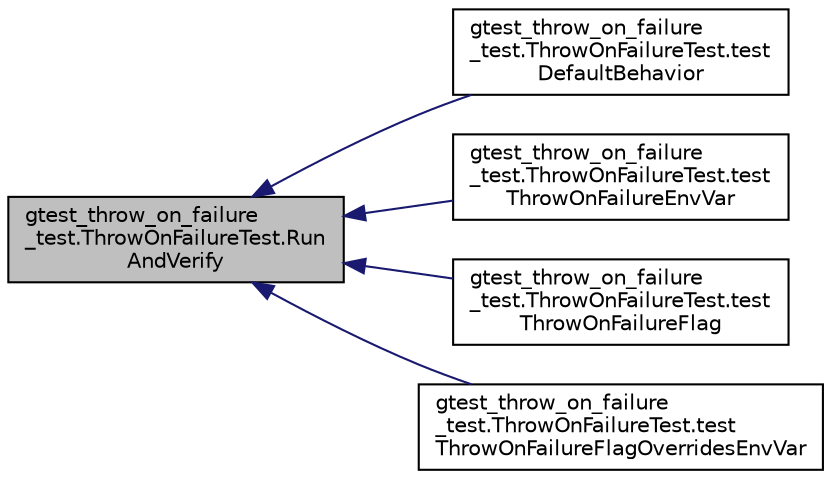 digraph "gtest_throw_on_failure_test.ThrowOnFailureTest.RunAndVerify"
{
  edge [fontname="Helvetica",fontsize="10",labelfontname="Helvetica",labelfontsize="10"];
  node [fontname="Helvetica",fontsize="10",shape=record];
  rankdir="LR";
  Node3 [label="gtest_throw_on_failure\l_test.ThrowOnFailureTest.Run\lAndVerify",height=0.2,width=0.4,color="black", fillcolor="grey75", style="filled", fontcolor="black"];
  Node3 -> Node4 [dir="back",color="midnightblue",fontsize="10",style="solid",fontname="Helvetica"];
  Node4 [label="gtest_throw_on_failure\l_test.ThrowOnFailureTest.test\lDefaultBehavior",height=0.2,width=0.4,color="black", fillcolor="white", style="filled",URL="$d7/d79/classgtest__throw__on__failure__test_1_1_throw_on_failure_test.html#a596d5e2dbeb51751a6fb6d3852fdd54a"];
  Node3 -> Node5 [dir="back",color="midnightblue",fontsize="10",style="solid",fontname="Helvetica"];
  Node5 [label="gtest_throw_on_failure\l_test.ThrowOnFailureTest.test\lThrowOnFailureEnvVar",height=0.2,width=0.4,color="black", fillcolor="white", style="filled",URL="$d7/d79/classgtest__throw__on__failure__test_1_1_throw_on_failure_test.html#af1cecdf19bf8ff7261e9f832c4d1b3ad"];
  Node3 -> Node6 [dir="back",color="midnightblue",fontsize="10",style="solid",fontname="Helvetica"];
  Node6 [label="gtest_throw_on_failure\l_test.ThrowOnFailureTest.test\lThrowOnFailureFlag",height=0.2,width=0.4,color="black", fillcolor="white", style="filled",URL="$d7/d79/classgtest__throw__on__failure__test_1_1_throw_on_failure_test.html#ae1383974161c2d1dc8b5e74ebc12db38"];
  Node3 -> Node7 [dir="back",color="midnightblue",fontsize="10",style="solid",fontname="Helvetica"];
  Node7 [label="gtest_throw_on_failure\l_test.ThrowOnFailureTest.test\lThrowOnFailureFlagOverridesEnvVar",height=0.2,width=0.4,color="black", fillcolor="white", style="filled",URL="$d7/d79/classgtest__throw__on__failure__test_1_1_throw_on_failure_test.html#ab63f8f491aeaaa04ba3fc7ae3bca6de8"];
}
